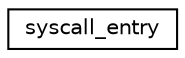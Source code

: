 digraph "Graphical Class Hierarchy"
{
 // LATEX_PDF_SIZE
  edge [fontname="Helvetica",fontsize="10",labelfontname="Helvetica",labelfontsize="10"];
  node [fontname="Helvetica",fontsize="10",shape=record];
  rankdir="LR";
  Node0 [label="syscall_entry",height=0.2,width=0.4,color="black", fillcolor="white", style="filled",URL="$structsyscall__entry.html",tooltip=" "];
}
